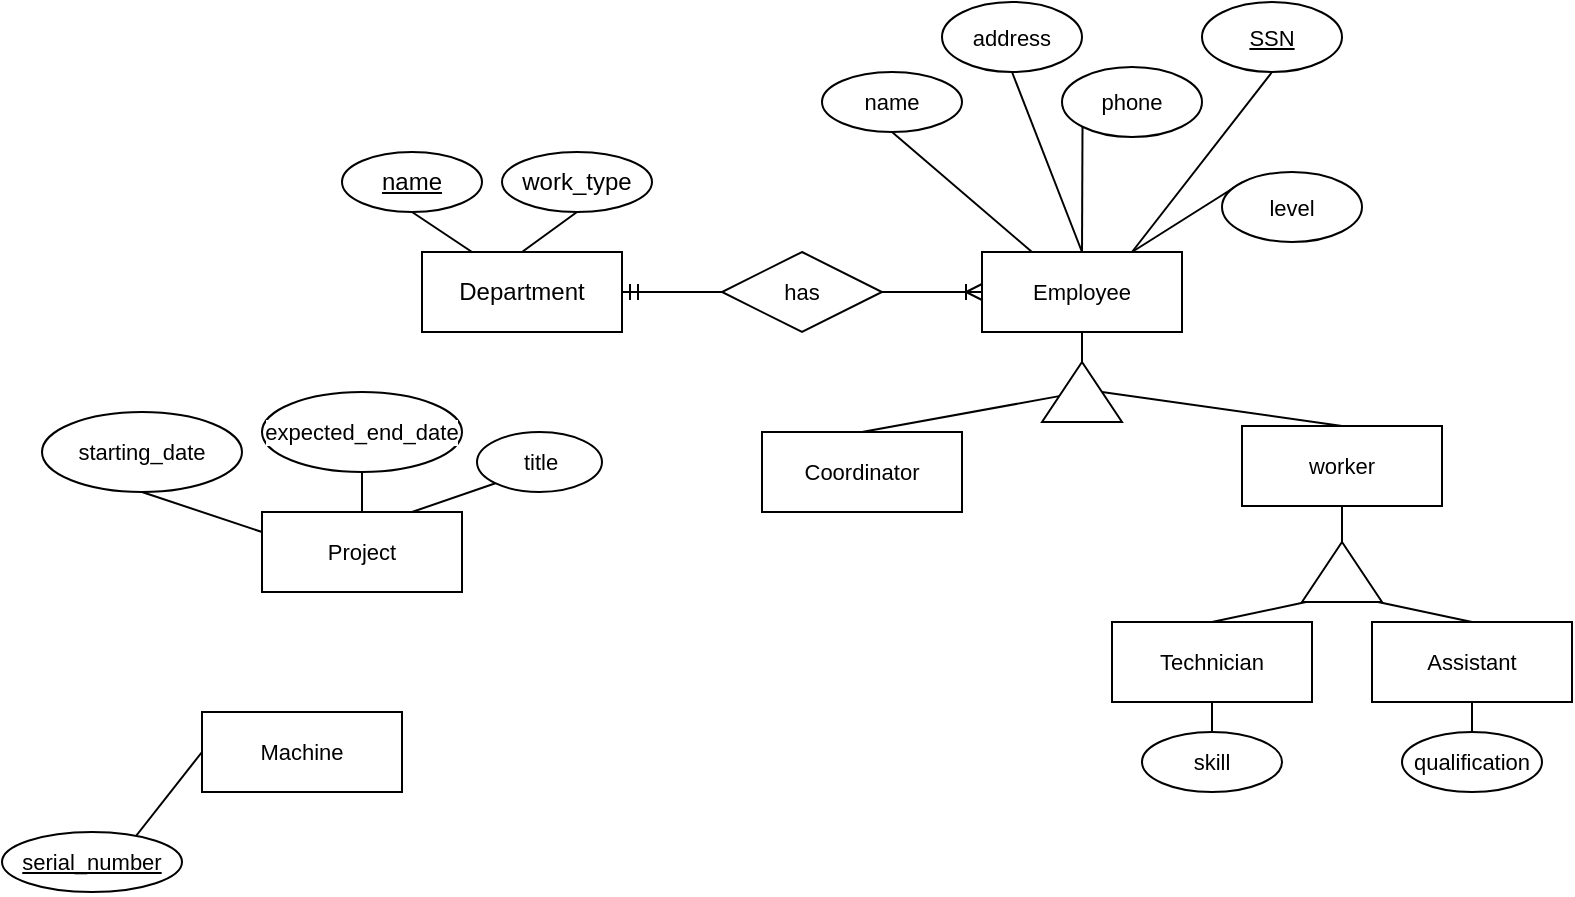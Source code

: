 <mxfile version="24.9.2">
  <diagram name="Page-1" id="IBinYyCBUrGOJbIUU4mi">
    <mxGraphModel dx="858" dy="510" grid="1" gridSize="10" guides="1" tooltips="1" connect="1" arrows="1" fold="1" page="1" pageScale="1" pageWidth="850" pageHeight="1100" math="0" shadow="0">
      <root>
        <mxCell id="0" />
        <mxCell id="1" parent="0" />
        <mxCell id="ud7PdZYIxAGQ_uSuEWP6-3" style="rounded=0;orthogonalLoop=1;jettySize=auto;html=1;exitX=0.25;exitY=0;exitDx=0;exitDy=0;entryX=0.5;entryY=1;entryDx=0;entryDy=0;endArrow=none;endFill=0;" edge="1" parent="1" source="ud7PdZYIxAGQ_uSuEWP6-1" target="ud7PdZYIxAGQ_uSuEWP6-2">
          <mxGeometry relative="1" as="geometry" />
        </mxCell>
        <mxCell id="ud7PdZYIxAGQ_uSuEWP6-5" style="edgeStyle=none;shape=connector;rounded=0;orthogonalLoop=1;jettySize=auto;html=1;exitX=0.5;exitY=0;exitDx=0;exitDy=0;entryX=0.5;entryY=1;entryDx=0;entryDy=0;strokeColor=default;align=center;verticalAlign=middle;fontFamily=Helvetica;fontSize=11;fontColor=default;labelBackgroundColor=default;endArrow=none;endFill=0;" edge="1" parent="1" source="ud7PdZYIxAGQ_uSuEWP6-1" target="ud7PdZYIxAGQ_uSuEWP6-4">
          <mxGeometry relative="1" as="geometry" />
        </mxCell>
        <mxCell id="ud7PdZYIxAGQ_uSuEWP6-9" style="edgeStyle=none;shape=connector;rounded=0;orthogonalLoop=1;jettySize=auto;html=1;exitX=1;exitY=0.5;exitDx=0;exitDy=0;entryX=0;entryY=0.5;entryDx=0;entryDy=0;strokeColor=default;align=center;verticalAlign=middle;fontFamily=Helvetica;fontSize=11;fontColor=default;labelBackgroundColor=default;endArrow=none;endFill=0;startArrow=ERmandOne;startFill=0;" edge="1" parent="1" source="ud7PdZYIxAGQ_uSuEWP6-1" target="ud7PdZYIxAGQ_uSuEWP6-8">
          <mxGeometry relative="1" as="geometry" />
        </mxCell>
        <mxCell id="ud7PdZYIxAGQ_uSuEWP6-1" value="Department" style="whiteSpace=wrap;html=1;align=center;" vertex="1" parent="1">
          <mxGeometry x="310" y="280" width="100" height="40" as="geometry" />
        </mxCell>
        <mxCell id="ud7PdZYIxAGQ_uSuEWP6-2" value="&lt;u&gt;name&lt;/u&gt;" style="ellipse;whiteSpace=wrap;html=1;align=center;" vertex="1" parent="1">
          <mxGeometry x="270" y="230" width="70" height="30" as="geometry" />
        </mxCell>
        <mxCell id="ud7PdZYIxAGQ_uSuEWP6-4" value="work_type" style="ellipse;whiteSpace=wrap;html=1;align=center;" vertex="1" parent="1">
          <mxGeometry x="350" y="230" width="75" height="30" as="geometry" />
        </mxCell>
        <mxCell id="ud7PdZYIxAGQ_uSuEWP6-13" style="edgeStyle=none;shape=connector;rounded=0;orthogonalLoop=1;jettySize=auto;html=1;exitX=0.25;exitY=0;exitDx=0;exitDy=0;entryX=0.5;entryY=1;entryDx=0;entryDy=0;strokeColor=default;align=center;verticalAlign=middle;fontFamily=Helvetica;fontSize=11;fontColor=default;labelBackgroundColor=default;endArrow=none;endFill=0;" edge="1" parent="1" source="ud7PdZYIxAGQ_uSuEWP6-7" target="ud7PdZYIxAGQ_uSuEWP6-12">
          <mxGeometry relative="1" as="geometry" />
        </mxCell>
        <mxCell id="ud7PdZYIxAGQ_uSuEWP6-15" style="edgeStyle=none;shape=connector;rounded=0;orthogonalLoop=1;jettySize=auto;html=1;exitX=0.5;exitY=0;exitDx=0;exitDy=0;entryX=0.5;entryY=1;entryDx=0;entryDy=0;strokeColor=default;align=center;verticalAlign=middle;fontFamily=Helvetica;fontSize=11;fontColor=default;labelBackgroundColor=default;endArrow=none;endFill=0;" edge="1" parent="1" source="ud7PdZYIxAGQ_uSuEWP6-7" target="ud7PdZYIxAGQ_uSuEWP6-14">
          <mxGeometry relative="1" as="geometry" />
        </mxCell>
        <mxCell id="ud7PdZYIxAGQ_uSuEWP6-17" style="edgeStyle=none;shape=connector;rounded=0;orthogonalLoop=1;jettySize=auto;html=1;exitX=0.5;exitY=0;exitDx=0;exitDy=0;entryX=0;entryY=1;entryDx=0;entryDy=0;strokeColor=default;align=center;verticalAlign=middle;fontFamily=Helvetica;fontSize=11;fontColor=default;labelBackgroundColor=default;endArrow=none;endFill=0;" edge="1" parent="1" source="ud7PdZYIxAGQ_uSuEWP6-7" target="ud7PdZYIxAGQ_uSuEWP6-16">
          <mxGeometry relative="1" as="geometry" />
        </mxCell>
        <mxCell id="ud7PdZYIxAGQ_uSuEWP6-19" style="edgeStyle=none;shape=connector;rounded=0;orthogonalLoop=1;jettySize=auto;html=1;exitX=0.75;exitY=0;exitDx=0;exitDy=0;entryX=0.5;entryY=1;entryDx=0;entryDy=0;strokeColor=default;align=center;verticalAlign=middle;fontFamily=Helvetica;fontSize=11;fontColor=default;labelBackgroundColor=default;endArrow=none;endFill=0;" edge="1" parent="1" source="ud7PdZYIxAGQ_uSuEWP6-7" target="ud7PdZYIxAGQ_uSuEWP6-18">
          <mxGeometry relative="1" as="geometry" />
        </mxCell>
        <mxCell id="ud7PdZYIxAGQ_uSuEWP6-44" style="edgeStyle=none;shape=connector;rounded=0;orthogonalLoop=1;jettySize=auto;html=1;exitX=0.75;exitY=0;exitDx=0;exitDy=0;entryX=0;entryY=0;entryDx=0;entryDy=0;strokeColor=default;align=center;verticalAlign=middle;fontFamily=Helvetica;fontSize=11;fontColor=default;labelBackgroundColor=default;endArrow=none;endFill=0;" edge="1" parent="1" source="ud7PdZYIxAGQ_uSuEWP6-7" target="ud7PdZYIxAGQ_uSuEWP6-43">
          <mxGeometry relative="1" as="geometry" />
        </mxCell>
        <mxCell id="ud7PdZYIxAGQ_uSuEWP6-7" value="Employee" style="whiteSpace=wrap;html=1;align=center;fontFamily=Helvetica;fontSize=11;fontColor=default;labelBackgroundColor=default;" vertex="1" parent="1">
          <mxGeometry x="590" y="280" width="100" height="40" as="geometry" />
        </mxCell>
        <mxCell id="ud7PdZYIxAGQ_uSuEWP6-10" style="edgeStyle=none;shape=connector;rounded=0;orthogonalLoop=1;jettySize=auto;html=1;exitX=1;exitY=0.5;exitDx=0;exitDy=0;entryX=0;entryY=0.5;entryDx=0;entryDy=0;strokeColor=default;align=center;verticalAlign=middle;fontFamily=Helvetica;fontSize=11;fontColor=default;labelBackgroundColor=default;endArrow=ERoneToMany;endFill=0;" edge="1" parent="1" source="ud7PdZYIxAGQ_uSuEWP6-8" target="ud7PdZYIxAGQ_uSuEWP6-7">
          <mxGeometry relative="1" as="geometry" />
        </mxCell>
        <mxCell id="ud7PdZYIxAGQ_uSuEWP6-8" value="has" style="shape=rhombus;perimeter=rhombusPerimeter;whiteSpace=wrap;html=1;align=center;fontFamily=Helvetica;fontSize=11;fontColor=default;labelBackgroundColor=default;" vertex="1" parent="1">
          <mxGeometry x="460" y="280" width="80" height="40" as="geometry" />
        </mxCell>
        <mxCell id="ud7PdZYIxAGQ_uSuEWP6-12" value="name" style="ellipse;whiteSpace=wrap;html=1;align=center;fontFamily=Helvetica;fontSize=11;fontColor=default;labelBackgroundColor=default;" vertex="1" parent="1">
          <mxGeometry x="510" y="190" width="70" height="30" as="geometry" />
        </mxCell>
        <mxCell id="ud7PdZYIxAGQ_uSuEWP6-14" value="address" style="ellipse;whiteSpace=wrap;html=1;align=center;fontFamily=Helvetica;fontSize=11;fontColor=default;labelBackgroundColor=default;" vertex="1" parent="1">
          <mxGeometry x="570" y="155" width="70" height="35" as="geometry" />
        </mxCell>
        <mxCell id="ud7PdZYIxAGQ_uSuEWP6-16" value="phone" style="ellipse;whiteSpace=wrap;html=1;align=center;fontFamily=Helvetica;fontSize=11;fontColor=default;labelBackgroundColor=default;" vertex="1" parent="1">
          <mxGeometry x="630" y="187.5" width="70" height="35" as="geometry" />
        </mxCell>
        <mxCell id="ud7PdZYIxAGQ_uSuEWP6-18" value="&lt;u&gt;SSN&lt;/u&gt;" style="ellipse;whiteSpace=wrap;html=1;align=center;fontFamily=Helvetica;fontSize=11;fontColor=default;labelBackgroundColor=default;" vertex="1" parent="1">
          <mxGeometry x="700" y="155" width="70" height="35" as="geometry" />
        </mxCell>
        <mxCell id="ud7PdZYIxAGQ_uSuEWP6-25" style="edgeStyle=none;shape=connector;rounded=0;orthogonalLoop=1;jettySize=auto;html=1;exitX=0.5;exitY=0;exitDx=0;exitDy=0;strokeColor=default;align=center;verticalAlign=middle;fontFamily=Helvetica;fontSize=11;fontColor=default;labelBackgroundColor=default;endArrow=none;endFill=0;" edge="1" parent="1" source="ud7PdZYIxAGQ_uSuEWP6-20" target="ud7PdZYIxAGQ_uSuEWP6-24">
          <mxGeometry relative="1" as="geometry" />
        </mxCell>
        <mxCell id="ud7PdZYIxAGQ_uSuEWP6-20" value="Coordinator" style="whiteSpace=wrap;html=1;align=center;fontFamily=Helvetica;fontSize=11;fontColor=default;labelBackgroundColor=default;" vertex="1" parent="1">
          <mxGeometry x="480" y="370" width="100" height="40" as="geometry" />
        </mxCell>
        <mxCell id="ud7PdZYIxAGQ_uSuEWP6-26" style="edgeStyle=none;shape=connector;rounded=0;orthogonalLoop=1;jettySize=auto;html=1;exitX=0.5;exitY=0;exitDx=0;exitDy=0;entryX=0;entryY=0.05;entryDx=0;entryDy=0;strokeColor=default;align=center;verticalAlign=middle;fontFamily=Helvetica;fontSize=11;fontColor=default;labelBackgroundColor=default;endArrow=none;endFill=0;entryPerimeter=0;" edge="1" parent="1" source="ud7PdZYIxAGQ_uSuEWP6-21" target="ud7PdZYIxAGQ_uSuEWP6-47">
          <mxGeometry relative="1" as="geometry" />
        </mxCell>
        <mxCell id="ud7PdZYIxAGQ_uSuEWP6-30" style="edgeStyle=none;shape=connector;rounded=0;orthogonalLoop=1;jettySize=auto;html=1;exitX=0.5;exitY=1;exitDx=0;exitDy=0;entryX=0.5;entryY=0;entryDx=0;entryDy=0;strokeColor=default;align=center;verticalAlign=middle;fontFamily=Helvetica;fontSize=11;fontColor=default;labelBackgroundColor=default;endArrow=none;endFill=0;" edge="1" parent="1" source="ud7PdZYIxAGQ_uSuEWP6-21" target="ud7PdZYIxAGQ_uSuEWP6-29">
          <mxGeometry relative="1" as="geometry" />
        </mxCell>
        <mxCell id="ud7PdZYIxAGQ_uSuEWP6-21" value="Technician" style="whiteSpace=wrap;html=1;align=center;fontFamily=Helvetica;fontSize=11;fontColor=default;labelBackgroundColor=default;strokeColor=default;verticalAlign=middle;fillColor=default;" vertex="1" parent="1">
          <mxGeometry x="655" y="465" width="100" height="40" as="geometry" />
        </mxCell>
        <mxCell id="ud7PdZYIxAGQ_uSuEWP6-27" style="edgeStyle=none;shape=connector;rounded=0;orthogonalLoop=1;jettySize=auto;html=1;exitX=0.5;exitY=0;exitDx=0;exitDy=0;entryX=0;entryY=0.95;entryDx=0;entryDy=0;strokeColor=default;align=center;verticalAlign=middle;fontFamily=Helvetica;fontSize=11;fontColor=default;labelBackgroundColor=default;endArrow=none;endFill=0;entryPerimeter=0;" edge="1" parent="1" source="ud7PdZYIxAGQ_uSuEWP6-23" target="ud7PdZYIxAGQ_uSuEWP6-47">
          <mxGeometry relative="1" as="geometry" />
        </mxCell>
        <mxCell id="ud7PdZYIxAGQ_uSuEWP6-36" style="edgeStyle=none;shape=connector;rounded=0;orthogonalLoop=1;jettySize=auto;html=1;exitX=0.5;exitY=1;exitDx=0;exitDy=0;entryX=0.5;entryY=0;entryDx=0;entryDy=0;strokeColor=default;align=center;verticalAlign=middle;fontFamily=Helvetica;fontSize=11;fontColor=default;labelBackgroundColor=default;endArrow=none;endFill=0;" edge="1" parent="1" source="ud7PdZYIxAGQ_uSuEWP6-23" target="ud7PdZYIxAGQ_uSuEWP6-35">
          <mxGeometry relative="1" as="geometry" />
        </mxCell>
        <mxCell id="ud7PdZYIxAGQ_uSuEWP6-23" value="Assistant" style="whiteSpace=wrap;html=1;align=center;fontFamily=Helvetica;fontSize=11;fontColor=default;labelBackgroundColor=default;strokeColor=default;verticalAlign=middle;fillColor=default;" vertex="1" parent="1">
          <mxGeometry x="785" y="465" width="100" height="40" as="geometry" />
        </mxCell>
        <mxCell id="ud7PdZYIxAGQ_uSuEWP6-28" style="edgeStyle=none;shape=connector;rounded=0;orthogonalLoop=1;jettySize=auto;html=1;exitX=1;exitY=0.5;exitDx=0;exitDy=0;entryX=0.5;entryY=1;entryDx=0;entryDy=0;strokeColor=default;align=center;verticalAlign=middle;fontFamily=Helvetica;fontSize=11;fontColor=default;labelBackgroundColor=default;endArrow=none;endFill=0;" edge="1" parent="1" source="ud7PdZYIxAGQ_uSuEWP6-24" target="ud7PdZYIxAGQ_uSuEWP6-7">
          <mxGeometry relative="1" as="geometry" />
        </mxCell>
        <mxCell id="ud7PdZYIxAGQ_uSuEWP6-24" value="" style="triangle;whiteSpace=wrap;html=1;fontFamily=Helvetica;fontSize=11;fontColor=default;labelBackgroundColor=default;rotation=-90;" vertex="1" parent="1">
          <mxGeometry x="625" y="330" width="30" height="40" as="geometry" />
        </mxCell>
        <mxCell id="ud7PdZYIxAGQ_uSuEWP6-29" value="skill" style="ellipse;whiteSpace=wrap;html=1;align=center;fontFamily=Helvetica;fontSize=11;fontColor=default;labelBackgroundColor=default;" vertex="1" parent="1">
          <mxGeometry x="670" y="520" width="70" height="30" as="geometry" />
        </mxCell>
        <mxCell id="ud7PdZYIxAGQ_uSuEWP6-38" style="edgeStyle=none;shape=connector;rounded=0;orthogonalLoop=1;jettySize=auto;html=1;exitX=0;exitY=0.25;exitDx=0;exitDy=0;entryX=0.5;entryY=1;entryDx=0;entryDy=0;strokeColor=default;align=center;verticalAlign=middle;fontFamily=Helvetica;fontSize=11;fontColor=default;labelBackgroundColor=default;endArrow=none;endFill=0;" edge="1" parent="1" source="ud7PdZYIxAGQ_uSuEWP6-31" target="ud7PdZYIxAGQ_uSuEWP6-37">
          <mxGeometry relative="1" as="geometry" />
        </mxCell>
        <mxCell id="ud7PdZYIxAGQ_uSuEWP6-40" style="edgeStyle=none;shape=connector;rounded=0;orthogonalLoop=1;jettySize=auto;html=1;exitX=0.5;exitY=0;exitDx=0;exitDy=0;entryX=0.5;entryY=1;entryDx=0;entryDy=0;strokeColor=default;align=center;verticalAlign=middle;fontFamily=Helvetica;fontSize=11;fontColor=default;labelBackgroundColor=default;endArrow=none;endFill=0;" edge="1" parent="1" source="ud7PdZYIxAGQ_uSuEWP6-31" target="ud7PdZYIxAGQ_uSuEWP6-39">
          <mxGeometry relative="1" as="geometry" />
        </mxCell>
        <mxCell id="ud7PdZYIxAGQ_uSuEWP6-42" style="edgeStyle=none;shape=connector;rounded=0;orthogonalLoop=1;jettySize=auto;html=1;exitX=0.75;exitY=0;exitDx=0;exitDy=0;entryX=0;entryY=1;entryDx=0;entryDy=0;strokeColor=default;align=center;verticalAlign=middle;fontFamily=Helvetica;fontSize=11;fontColor=default;labelBackgroundColor=default;endArrow=none;endFill=0;" edge="1" parent="1" source="ud7PdZYIxAGQ_uSuEWP6-31" target="ud7PdZYIxAGQ_uSuEWP6-41">
          <mxGeometry relative="1" as="geometry" />
        </mxCell>
        <mxCell id="ud7PdZYIxAGQ_uSuEWP6-31" value="Project" style="whiteSpace=wrap;html=1;align=center;fontFamily=Helvetica;fontSize=11;fontColor=default;labelBackgroundColor=default;" vertex="1" parent="1">
          <mxGeometry x="230" y="410" width="100" height="40" as="geometry" />
        </mxCell>
        <mxCell id="ud7PdZYIxAGQ_uSuEWP6-34" style="edgeStyle=none;shape=connector;rounded=0;orthogonalLoop=1;jettySize=auto;html=1;exitX=0;exitY=0.5;exitDx=0;exitDy=0;entryX=0.5;entryY=1;entryDx=0;entryDy=0;strokeColor=default;align=center;verticalAlign=middle;fontFamily=Helvetica;fontSize=11;fontColor=default;labelBackgroundColor=default;endArrow=none;endFill=0;" edge="1" parent="1" source="ud7PdZYIxAGQ_uSuEWP6-32" target="ud7PdZYIxAGQ_uSuEWP6-33">
          <mxGeometry relative="1" as="geometry" />
        </mxCell>
        <mxCell id="ud7PdZYIxAGQ_uSuEWP6-32" value="Machine" style="whiteSpace=wrap;html=1;align=center;fontFamily=Helvetica;fontSize=11;fontColor=default;labelBackgroundColor=default;" vertex="1" parent="1">
          <mxGeometry x="200" y="510" width="100" height="40" as="geometry" />
        </mxCell>
        <mxCell id="ud7PdZYIxAGQ_uSuEWP6-33" value="&lt;u&gt;serial_number&lt;/u&gt;" style="ellipse;whiteSpace=wrap;html=1;align=center;fontFamily=Helvetica;fontSize=11;fontColor=default;labelBackgroundColor=default;" vertex="1" parent="1">
          <mxGeometry x="100" y="570" width="90" height="30" as="geometry" />
        </mxCell>
        <mxCell id="ud7PdZYIxAGQ_uSuEWP6-35" value="qualification" style="ellipse;whiteSpace=wrap;html=1;align=center;fontFamily=Helvetica;fontSize=11;fontColor=default;labelBackgroundColor=default;" vertex="1" parent="1">
          <mxGeometry x="800" y="520" width="70" height="30" as="geometry" />
        </mxCell>
        <mxCell id="ud7PdZYIxAGQ_uSuEWP6-37" value="starting_date" style="ellipse;whiteSpace=wrap;html=1;align=center;fontFamily=Helvetica;fontSize=11;fontColor=default;labelBackgroundColor=default;" vertex="1" parent="1">
          <mxGeometry x="120" y="360" width="100" height="40" as="geometry" />
        </mxCell>
        <mxCell id="ud7PdZYIxAGQ_uSuEWP6-39" value="expected_end_date" style="ellipse;whiteSpace=wrap;html=1;align=center;fontFamily=Helvetica;fontSize=11;fontColor=default;labelBackgroundColor=default;" vertex="1" parent="1">
          <mxGeometry x="230" y="350" width="100" height="40" as="geometry" />
        </mxCell>
        <mxCell id="ud7PdZYIxAGQ_uSuEWP6-41" value="title" style="ellipse;whiteSpace=wrap;html=1;align=center;fontFamily=Helvetica;fontSize=11;fontColor=default;labelBackgroundColor=default;" vertex="1" parent="1">
          <mxGeometry x="337.5" y="370" width="62.5" height="30" as="geometry" />
        </mxCell>
        <mxCell id="ud7PdZYIxAGQ_uSuEWP6-43" value="level" style="ellipse;whiteSpace=wrap;html=1;align=center;fontFamily=Helvetica;fontSize=11;fontColor=default;labelBackgroundColor=default;" vertex="1" parent="1">
          <mxGeometry x="710" y="240" width="70" height="35" as="geometry" />
        </mxCell>
        <mxCell id="ud7PdZYIxAGQ_uSuEWP6-46" style="edgeStyle=none;shape=connector;rounded=0;orthogonalLoop=1;jettySize=auto;html=1;exitX=0.5;exitY=0;exitDx=0;exitDy=0;entryX=0.5;entryY=1;entryDx=0;entryDy=0;strokeColor=default;align=center;verticalAlign=middle;fontFamily=Helvetica;fontSize=11;fontColor=default;labelBackgroundColor=default;endArrow=none;endFill=0;" edge="1" parent="1" source="ud7PdZYIxAGQ_uSuEWP6-45" target="ud7PdZYIxAGQ_uSuEWP6-24">
          <mxGeometry relative="1" as="geometry" />
        </mxCell>
        <mxCell id="ud7PdZYIxAGQ_uSuEWP6-45" value="worker" style="whiteSpace=wrap;html=1;align=center;fontFamily=Helvetica;fontSize=11;fontColor=default;labelBackgroundColor=default;strokeColor=default;verticalAlign=middle;fillColor=default;" vertex="1" parent="1">
          <mxGeometry x="720" y="367" width="100" height="40" as="geometry" />
        </mxCell>
        <mxCell id="ud7PdZYIxAGQ_uSuEWP6-48" style="edgeStyle=none;shape=connector;rounded=0;orthogonalLoop=1;jettySize=auto;html=1;exitX=1;exitY=0.5;exitDx=0;exitDy=0;entryX=0.5;entryY=1;entryDx=0;entryDy=0;strokeColor=default;align=center;verticalAlign=middle;fontFamily=Helvetica;fontSize=11;fontColor=default;labelBackgroundColor=default;endArrow=none;endFill=0;" edge="1" parent="1" source="ud7PdZYIxAGQ_uSuEWP6-47" target="ud7PdZYIxAGQ_uSuEWP6-45">
          <mxGeometry relative="1" as="geometry" />
        </mxCell>
        <mxCell id="ud7PdZYIxAGQ_uSuEWP6-47" value="" style="triangle;whiteSpace=wrap;html=1;fontFamily=Helvetica;fontSize=11;fontColor=default;labelBackgroundColor=default;rotation=-90;" vertex="1" parent="1">
          <mxGeometry x="755" y="420" width="30" height="40" as="geometry" />
        </mxCell>
      </root>
    </mxGraphModel>
  </diagram>
</mxfile>
